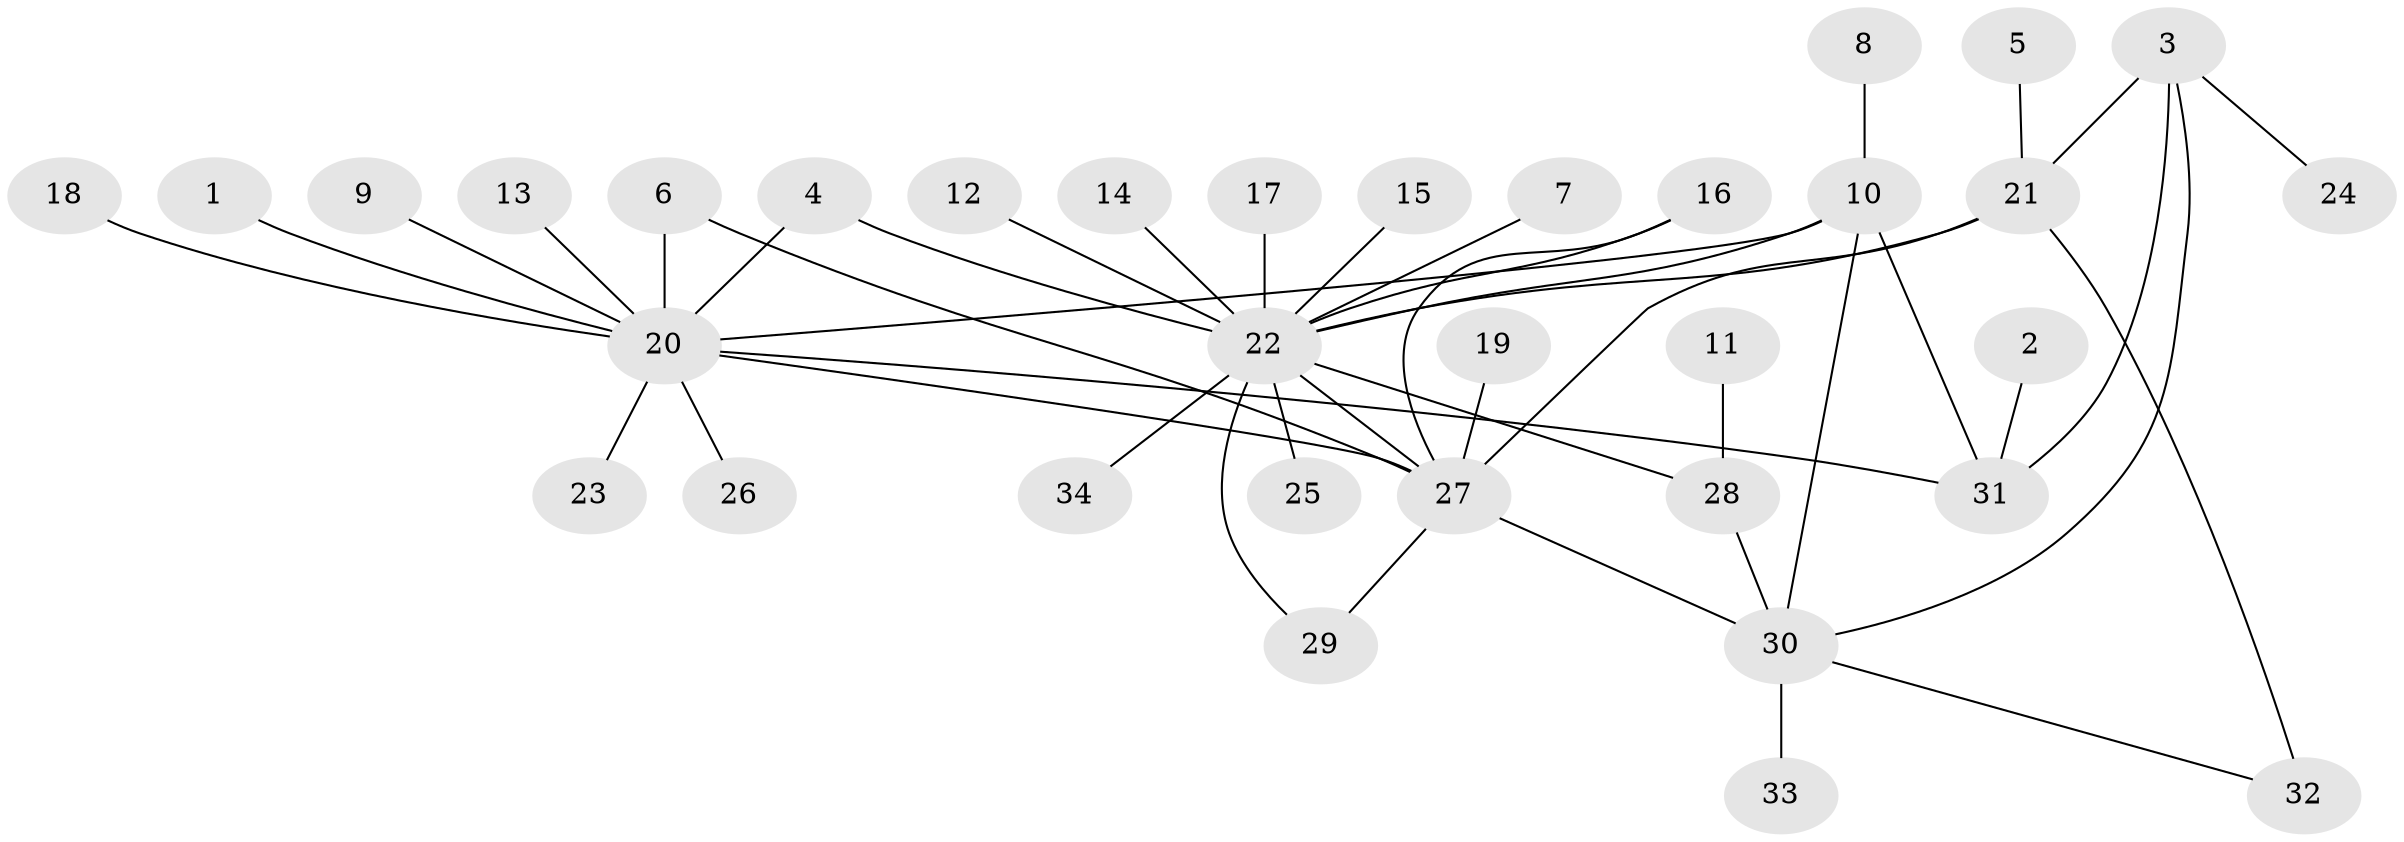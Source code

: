 // original degree distribution, {12: 0.015873015873015872, 5: 0.031746031746031744, 4: 0.031746031746031744, 10: 0.015873015873015872, 3: 0.047619047619047616, 9: 0.015873015873015872, 2: 0.2222222222222222, 8: 0.015873015873015872, 6: 0.031746031746031744, 13: 0.015873015873015872, 7: 0.015873015873015872, 1: 0.5396825396825397}
// Generated by graph-tools (version 1.1) at 2025/26/03/09/25 03:26:44]
// undirected, 34 vertices, 45 edges
graph export_dot {
graph [start="1"]
  node [color=gray90,style=filled];
  1;
  2;
  3;
  4;
  5;
  6;
  7;
  8;
  9;
  10;
  11;
  12;
  13;
  14;
  15;
  16;
  17;
  18;
  19;
  20;
  21;
  22;
  23;
  24;
  25;
  26;
  27;
  28;
  29;
  30;
  31;
  32;
  33;
  34;
  1 -- 20 [weight=1.0];
  2 -- 31 [weight=1.0];
  3 -- 21 [weight=2.0];
  3 -- 24 [weight=1.0];
  3 -- 30 [weight=1.0];
  3 -- 31 [weight=1.0];
  4 -- 20 [weight=1.0];
  4 -- 22 [weight=1.0];
  5 -- 21 [weight=1.0];
  6 -- 20 [weight=1.0];
  6 -- 27 [weight=1.0];
  7 -- 22 [weight=1.0];
  8 -- 10 [weight=1.0];
  9 -- 20 [weight=1.0];
  10 -- 20 [weight=1.0];
  10 -- 22 [weight=1.0];
  10 -- 30 [weight=1.0];
  10 -- 31 [weight=1.0];
  11 -- 28 [weight=1.0];
  12 -- 22 [weight=1.0];
  13 -- 20 [weight=1.0];
  14 -- 22 [weight=1.0];
  15 -- 22 [weight=1.0];
  16 -- 22 [weight=1.0];
  16 -- 27 [weight=2.0];
  17 -- 22 [weight=1.0];
  18 -- 20 [weight=1.0];
  19 -- 27 [weight=1.0];
  20 -- 23 [weight=1.0];
  20 -- 26 [weight=1.0];
  20 -- 27 [weight=1.0];
  20 -- 31 [weight=1.0];
  21 -- 22 [weight=1.0];
  21 -- 27 [weight=2.0];
  21 -- 32 [weight=2.0];
  22 -- 25 [weight=1.0];
  22 -- 27 [weight=1.0];
  22 -- 28 [weight=1.0];
  22 -- 29 [weight=1.0];
  22 -- 34 [weight=1.0];
  27 -- 29 [weight=1.0];
  27 -- 30 [weight=1.0];
  28 -- 30 [weight=2.0];
  30 -- 32 [weight=1.0];
  30 -- 33 [weight=1.0];
}

